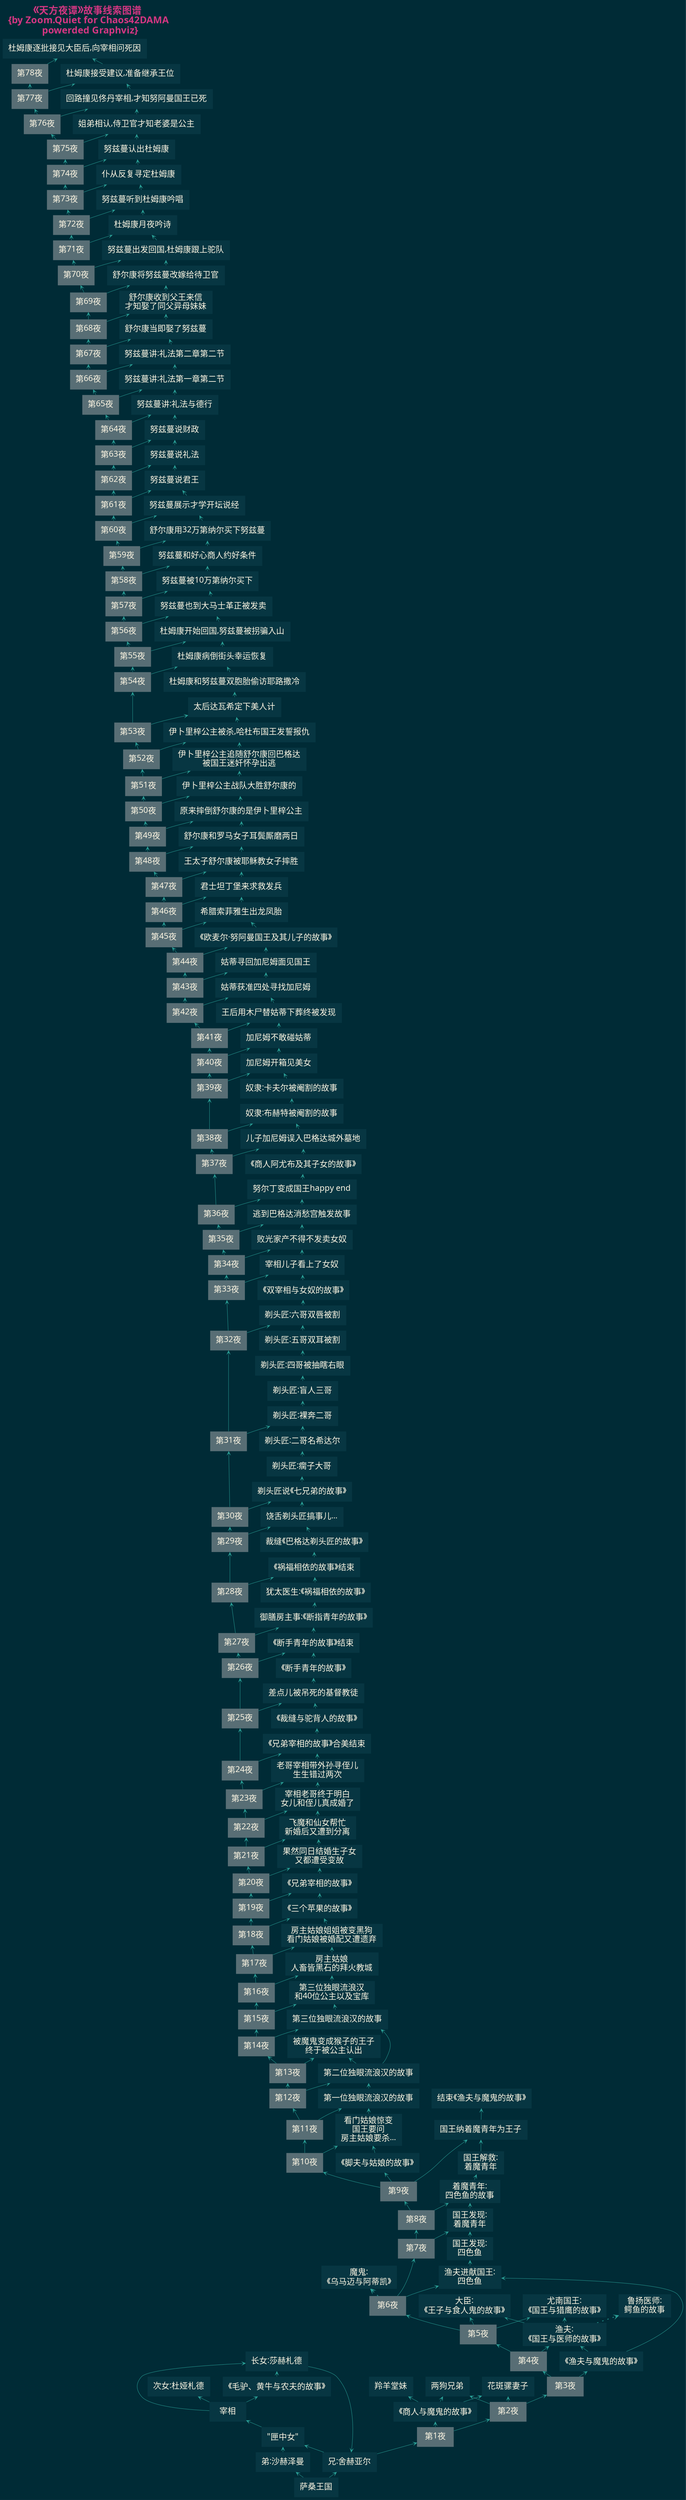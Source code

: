 digraph Alf_layla_wa_layla {
/*生成命令:
$ dot -Tjpeg Alf_layla_wa_layla0000.dot -o Alf_layla_wa_layla0000.jpg
 -Tcmapx -o map101camp1py_ch00.map
$ python ../dotools/gen2htm4io101camp.py -t ../dotools/tpl_idx.htm -i "101camp1py ch0 知识点图谱" -d map101camp1py_ch00.dot -o map101camp1py_ch00.html

##############################################################################
#   全局设定
##############################################################################
*/
    graph [label="《天方夜谭》故事线索图谱 \n{by Zoom.Quiet for Chaos42DAMA\n powerded Graphviz}"
        , fontsize=14.0
        , fontcolor="#D33682"
        , fontname="思源宋体 CN,Heavy"

        , labeljust="l",labelloc="t",center=1
        , ranksep=0.1,center=1,ratio=compress
        , rankdir=BT
        //, rankdir=LR
        , bgcolor="#002B36"
        , dpi = 200  /* 300 600 1200 */
        , outputorder="edgesfirst"
        ];

    node[fontsize=12.0,height=0.4
        , style="filled,setlinewidth(0.5)"
        , fillcolor="#073642"
        , fontcolor="#FDF6E3"
        , color=gray
        , shape=plaintext
        , fontname="更纱黑体 Mono SC Nerd"
        ];

    edge [fontsize=10.0
        , fontcolor="#EEE8D5"
        , color="#2AA198"
        , arrowsize=0.5,arrowhead=vee,arrowtail=none
        , style="setlinewidth(0.5)"
        ];

/*
##############################################################################
#   block relation
##############################################################################
*/


    ch0000_0  [label="萨桑王国"];
    ch0000_1  [label="兄:舍赫亚尔"];
    ch0000_2  [label="弟:沙赫泽曼"];
        ch0000_3  [label="\"匣中女\""];

    ch0000_3->ch0000_11;

    ch0000_11  [label="宰相"];
        ch0000_111  [label="长女:莎赫札德"];
        ch0000_112  [label="次女:杜娅札德"];
    ch0000_12  [label="《毛驴、黄牛与农夫的故事》"];

    ch0000_0->{ch0000_1,ch0000_2}->ch0000_3;
    ch0000_11->{ch0000_111,ch0000_112};
    ch0000_11->ch0000_12->ch0000_111;

    //ch0000_1->ch0000_11;

    ch0000_111->ch0000_1;
        ch0000_1->ch0001_0;
    ch0001_0  [label="第1夜",fillcolor="#586E75"];
        ch0001_1  [label="《商人与魔鬼的故事》"];
            ch0001_11  [label="羚羊堂妹"];
            ch0001_12  [label="两狗兄弟"];
            ch0001_13  [label="花斑骡妻子"];
    ch0001_0->ch0001_1->{ch0001_12,ch0001_13,ch0001_11};

    ch0001_0->ch0002_0;
    ch0002_0  [label="第2夜",fillcolor="#586E75"];
        ch0002_0->{ch0001_12,ch0001_13};

    ch0002_0->ch0003_0;
    ch0003_0  [label="第3夜",fillcolor="#586E75"];
        ch0003_1  [label="《渔夫与魔鬼的故事》"];
        ch0003_0->ch0003_1;

    ch0003_0->ch0004_0;
    ch0004_0  [label="第4夜",fillcolor="#586E75"];
        ch0003_11  [label="渔夫:\n《国王与医师的故事》"];

        ch0004_0->ch0003_11;
        ch0003_1->ch0003_11;
        ch0003_11->{ch0003_111,ch0003_112};

    ch0004_0->ch0005_0;
    ch0005_0  [label="第5夜",fillcolor="#586E75"];
        ch0003_111  [label="尤南国王:\n《国王与猎鹰的故事》"];
        ch0003_112  [label="大臣:\n《王子与食人鬼的故事》"];
        ch0003_113  [label="鲁扬医师:\n鳄鱼的故事"];

        ch0005_0->{ch0003_111,ch0003_112};
        ch0003_11->ch0003_113[style="dotted"];


    ch0005_0->ch0006_0;
    ch0006_0  [label="第6夜",fillcolor="#586E75"];
        ch0003_12  [label="魔鬼:\n《乌马迈与阿蒂凯》"];
        ch0003_13  [label="渔夫进献国王:\n四色鱼"];
        ch0003_131  [label="国王发现:\n四色鱼"];

        ch0006_0->ch0003_12[style="dotted"];
        {ch0006_0,ch0003_1}->ch0003_13;
        ch0003_13->ch0003_131;

    ch0006_0->ch0007_0;
    ch0007_0  [label="第7夜",fillcolor="#586E75"];
        ch0003_132  [label="国王发现:\n着魔青年"];

        {ch0003_131,ch0007_0}->ch0003_132;

    ch0007_0->ch0008_0;
    ch0008_0  [label="第8夜",fillcolor="#586E75"];
        ch0003_1321  [label="着魔青年:\n四色鱼的故事"];
        ch0003_133  [label="国王解救:\n着魔青年"];

        {ch0003_132,ch0008_0}->ch0003_1321;
        ch0003_1321->ch0003_133;

    ch0008_0->ch0009_0;
    ch0009_0  [label="第9夜",fillcolor="#586E75"];

        ch0003_134  [label="国王纳着魔青年为王子"];
        ch0003_2  [label="结束《渔夫与魔鬼的故事》"];
        ch0009_1  [label="《脚夫与姑娘的故事》"];

    {ch0009_0,ch0003_133}->ch0003_134->ch0003_2;
    ch0009_0->ch0009_1;

    ch0009_0->ch0010_0;
    ch0010_0  [label="第10夜",fillcolor="#586E75"];

        ch0009_11 [label="看门姑娘惊变\n国王要问\n房主姑娘要杀..."];
        {ch0009_1,ch0010_0}->ch0009_11;

    ch0010_0->ch0011_0;
    ch0011_0  [label="第11夜",fillcolor="#586E75"];

        ch0009_111 [label="第一位独眼流浪汉的故事"];
        {ch0009_11,ch0011_0}->ch0009_111;

    ch0011_0->ch0012_0;
    ch0012_0  [label="第12夜",fillcolor="#586E75"];

        ch0009_112 [label="第二位独眼流浪汉的故事"];
        {ch0009_111,ch0012_0}->ch0009_112;

    ch0012_0->ch0013_0;
    ch0013_0  [label="第13夜",fillcolor="#586E75"];

        ch0009_1121 [label="被魔鬼变成猴子的王子\n终于被公主认出"];
        {ch0009_112,ch0013_0}->ch0009_1121;

    ch0013_0->ch0014_0;
    ch0014_0  [label="第14夜",fillcolor="#586E75"];

        ch0009_113 [label="第三位独眼流浪汉的故事"];
        {ch0009_112,ch0014_0}->ch0009_113;

    ch0014_0->ch0015_0;
    ch0015_0  [label="第15夜",fillcolor="#586E75"];

        ch0009_114 [label="第三位独眼流浪汉\n和40位公主以及宝库"];
        {ch0009_113,ch0015_0}->ch0009_114;

    ch0015_0->ch0016_0;
    ch0016_0  [label="第16夜",fillcolor="#586E75"];

        ch0009_115 [label="房主姑娘\n人畜皆黑石的拜火教城"];
        {ch0009_114,ch0016_0}->ch0009_115;

    ch0016_0->ch0017_0;
    ch0017_0  [label="第17夜",fillcolor="#586E75"];

        ch0009_116 [label="房主姑娘姐姐被变黑狗\n看门姑娘被婚配又遭遗弃"];
        {ch0009_115,ch0017_0}->ch0009_116;

    ch0017_0->ch0018_0;
    ch0018_0  [label="第18夜",fillcolor="#586E75"];

        ch0018_1 [label="《三个苹果的故事》"];
        {ch0009_116,ch0018_0}->ch0018_1;

    ch0018_0->ch0019_0;
    ch0019_0  [label="第19夜",fillcolor="#586E75"];

        ch0019_1 [label="《兄弟宰相的故事》"];
        {ch0018_1,ch0019_0}->ch0019_1;

    ch0019_0->ch0020_0;
    ch0020_0  [label="第20夜",fillcolor="#586E75"];

        ch0019_11 [label="果然同日结婚生子女\n又都遭受变故"];
        {ch0019_1,ch0020_0}->ch0019_11;

    ch0020_0->ch0021_0;
    ch0021_0  [label="第21夜",fillcolor="#586E75"];

        ch0019_12 [label="飞魔和仙女帮忙\n新婚后又遭到分离"];
        {ch0019_11,ch0021_0}->ch0019_12;

    ch0021_0->ch0022_0;
    ch0022_0  [label="第22夜",fillcolor="#586E75"];

        ch0019_13 [label="宰相老哥终于明白\n女儿和侄儿真成婚了"];
        {ch0019_12,ch0022_0}->ch0019_13;

    ch0022_0->ch0023_0;
    ch0023_0  [label="第23夜",fillcolor="#586E75"];

        ch0019_14 [label="老哥宰相带外孙寻侄儿\n生生错过两次"];
        {ch0019_13,ch0023_0}->ch0019_14;

    ch0023_0->ch0024_0;
    ch0024_0  [label="第24夜",fillcolor="#586E75"];

        ch0019_15 [label="《兄弟宰相的故事》合美结束"];
        ch0024_1 [label="《裁缝与驼背人的故事》"];
        {ch0019_14,ch0024_0}->ch0019_15->ch0024_1;

    ch0024_0->ch0025_0;
    ch0025_0  [label="第25夜",fillcolor="#586E75"];

        ch0024_11 [label="差点儿被吊死的基督教徒"];
        ch0024_111 [label="《断手青年的故事》"];
        {ch0024_1,ch0025_0}->ch0024_11->ch0024_111;

    ch0025_0->ch0026_0;
    ch0026_0  [label="第26夜",fillcolor="#586E75"];

        ch0024_112 [label="《断手青年的故事》结束"];
        {ch0024_111,ch0026_0}->ch0024_112;

    ch0026_0->ch0027_0;
    ch0027_0  [label="第27夜",fillcolor="#586E75"];

        ch0024_12 [label="御膳房主事:《断指青年的故事》"];
        ch0024_13 [label="犹太医生:《祸福相依的故事》"];
        {ch0024_112,ch0027_0}->ch0024_12->ch0024_13;

    ch0027_0->ch0028_0;
    ch0028_0  [label="第28夜",fillcolor="#586E75"];

        ch0024_131 [label="《祸福相依的故事》结束"];
        ch0024_14 [label="裁缝《巴格达剃头匠的故事》"];
        {ch0024_13,ch0028_0}->ch0024_131->ch0024_14;

    ch0028_0->ch0029_0;
    ch0029_0  [label="第29夜",fillcolor="#586E75"];

        ch0024_141 [label="饶舌剃头匠搞事儿..."];
        {ch0024_14,ch0029_0}->ch0024_141;

    ch0029_0->ch0030_0;
    ch0030_0  [label="第30夜",fillcolor="#586E75"];

        ch0024_142 [label="剃头匠说《七兄弟的故事》"];
        ch0024_1421 [label="剃头匠:瘸子大哥"];
        ch0024_1422 [label="剃头匠:二哥名希达尔"];
        {ch0024_141,ch0030_0}->ch0024_142->ch0024_1421->ch0024_1422;

    ch0030_0->ch0031_0;
    ch0031_0  [label="第31夜",fillcolor="#586E75"];

        ch0024_14221 [label="剃头匠:裸奔二哥"];
        ch0024_1423 [label="剃头匠:盲人三哥"];
        ch0024_1424 [label="剃头匠:四哥被抽瞎右眼"];
        ch0024_1425 [label="剃头匠:五哥双耳被割"];
        {ch0024_1422,ch0031_0}->ch0024_14221->ch0024_1423->ch0024_1424->ch0024_1425;

    ch0031_0->ch0032_0;
    ch0032_0  [label="第32夜",fillcolor="#586E75"];

        ch0024_1426 [label="剃头匠:六哥双唇被割"];
        ch0032_1 [label="《双宰相与女奴的故事》"];
        {ch0024_1425,ch0032_0}->ch0024_1426->ch0032_1;

    ch0032_0->ch0033_0;
    ch0033_0  [label="第33夜",fillcolor="#586E75"];

        ch0032_11 [label="宰相儿子看上了女奴"];
        {ch0032_1,ch0033_0}->ch0032_11;

    ch0033_0->ch0034_0;
    ch0034_0  [label="第34夜",fillcolor="#586E75"];

        ch0032_12 [label="败光家产不得不发卖女奴"];
        {ch0032_11,ch0034_0}->ch0032_12;

    ch0034_0->ch0035_0;
    ch0035_0  [label="第35夜",fillcolor="#586E75"];

        ch0032_13 [label="逃到巴格达消愁宫触发故事"];
        {ch0032_12,ch0035_0}->ch0032_13;

    ch0035_0->ch0036_0;
    ch0036_0  [label="第36夜",fillcolor="#586E75"];

        ch0032_14 [label="努尔丁变成国王happy end"];
        ch0036_1 [label="《商人阿尤布及其子女的故事》"];
        {ch0032_13,ch0036_0}->ch0032_14->ch0036_1;

    ch0036_0->ch0037_0;
    ch0037_0  [label="第37夜",fillcolor="#586E75"];

        ch0036_11 [label="儿子加尼姆误入巴格达城外墓地"];
        {ch0036_1,ch0037_0}->ch0036_11;

    ch0037_0->ch0038_0;
    ch0038_0  [label="第38夜",fillcolor="#586E75"];

        ch0036_12 [label="奴隶:布赫特被阉割的故事"];
        ch0036_13 [label="奴隶:卡夫尔被阉割的故事"];
        {ch0036_11,ch0038_0}->ch0036_12->ch0036_13;

    ch0038_0->ch0039_0;
    ch0039_0  [label="第39夜",fillcolor="#586E75"];

        ch0036_14 [label="加尼姆开箱见美女"];
        {ch0036_13,ch0039_0}->ch0036_14;

    ch0039_0->ch0040_0;
    ch0040_0  [label="第40夜",fillcolor="#586E75"];

        ch0036_15 [label="加尼姆不敢碰姑蒂"];
        {ch0036_14,ch0040_0}->ch0036_15;

    ch0040_0->ch0041_0;
    ch0041_0  [label="第41夜",fillcolor="#586E75"];

        ch0036_16 [label="王后用木尸替姑蒂下葬终被发现"];
        {ch0036_15,ch0041_0}->ch0036_16;

    ch0041_0->ch0042_0;
    ch0042_0  [label="第42夜",fillcolor="#586E75"];

        ch0036_17 [label="姑蒂获准四处寻找加尼姆"];
        {ch0036_16,ch0042_0}->ch0036_17;

    ch0042_0->ch0043_0;
    ch0043_0  [label="第43夜",fillcolor="#586E75"];

        ch0036_18 [label="姑蒂寻回加尼姆面见国王"];
        {ch0036_17,ch0043_0}->ch0036_18;

    ch0043_0->ch0044_0;
    ch0044_0  [label="第44夜",fillcolor="#586E75"];

        ch0044_1 [label="《欧麦尔·努阿曼国王及其儿子的故事》"];
        {ch0036_18,ch0044_0}->ch0044_1;

    ch0044_0->ch0045_0;
    ch0045_0  [label="第45夜",fillcolor="#586E75"];

        ch0044_11 [label="希腊索菲雅生出龙凤胎"];
        {ch0044_1,ch0045_0}->ch0044_11;

    ch0045_0->ch0046_0;
    ch0046_0  [label="第46夜",fillcolor="#586E75"];

        ch0044_12 [label="君士坦丁堡来求救发兵"];
        {ch0044_11,ch0046_0}->ch0044_12;

    ch0046_0->ch0047_0;
    ch0047_0  [label="第47夜",fillcolor="#586E75"];

        ch0044_13 [label="王太子舒尔康被耶稣教女子摔胜"];
        {ch0044_12,ch0047_0}->ch0044_13;

    ch0047_0->ch0048_0;
    ch0048_0  [label="第48夜",fillcolor="#586E75"];

        ch0044_14 [label="舒尔康和罗马女子耳鬓厮磨两日"];
        {ch0044_13,ch0048_0}->ch0044_14;

    ch0048_0->ch0049_0;
    ch0049_0  [label="第49夜",fillcolor="#586E75"];

        ch0044_15 [label="原来摔倒舒尔康的是伊卜里梓公主"];
        {ch0044_14,ch0049_0}->ch0044_15;


    ch0049_0->ch0050_0;
    ch0050_0  [label="第50夜",fillcolor="#586E75"];

        ch0044_16 [label="伊卜里梓公主战队大胜舒尔康的"];
        {ch0044_15,ch0050_0}->ch0044_16;


    ch0050_0->ch0051_0;
    ch0051_0  [label="第51夜",fillcolor="#586E75"];

        ch0044_17 [label="伊卜里梓公主追随舒尔康回巴格达\n被国王迷奷怀孕出逃"];
        {ch0044_16,ch0051_0}->ch0044_17;

    ch0051_0->ch0052_0;
    ch0052_0  [label="第52夜",fillcolor="#586E75"];

        ch0044_18 [label="伊卜里梓公主被杀,哈杜布国王发誓报仇"];
        {ch0044_17,ch0052_0}->ch0044_18;

    ch0052_0->ch0053_0;
    ch0053_0  [label="第53夜",fillcolor="#586E75"];

        ch0044_19 [label="太后达瓦希定下美人计"];
        ch0044_20 [label="杜姆康和努兹蔓双胞胎偷访耶路撒冷"];
        {ch0044_18,ch0053_0}->ch0044_19->ch0044_20;

    ch0053_0->ch0054_0;
    ch0054_0  [label="第54夜",fillcolor="#586E75"];

        ch0044_21 [label="杜姆康病倒街头幸运恢复"];
        {ch0044_20,ch0054_0}->ch0044_21

    ch0054_0->ch0055_0;
    ch0055_0  [label="第55夜",fillcolor="#586E75"];

        ch0044_22 [label="杜姆康开始回国,努兹蔓被拐骗入山"];
        {ch0044_21,ch0055_0}->ch0044_22

    ch0055_0->ch0056_0;
    ch0056_0  [label="第56夜",fillcolor="#586E75"];

        ch0044_23 [label="努兹蔓也到大马士革正被发卖"];
        {ch0044_22,ch0056_0}->ch0044_23

    ch0056_0->ch0057_0;
    ch0057_0  [label="第57夜",fillcolor="#586E75"];

        ch0044_24 [label="努兹蔓被10万第纳尔买下"];
        {ch0044_23,ch0057_0}->ch0044_24

    ch0057_0->ch0058_0;
    ch0058_0  [label="第58夜",fillcolor="#586E75"];

        ch0044_25 [label="努兹蔓和好心商人约好条件"];
        {ch0044_24,ch0058_0}->ch0044_25

    ch0058_0->ch0059_0;
    ch0059_0  [label="第59夜",fillcolor="#586E75"];

        ch0044_26 [label="舒尔康用32万第纳尔买下努兹蔓"];
        {ch0044_25,ch0059_0}->ch0044_26

    ch0059_0->ch0060_0;
    ch0060_0  [label="第60夜",fillcolor="#586E75"];

        ch0044_27 [label="努兹蔓展示才学开坛说经"];
        {ch0044_26,ch0060_0}->ch0044_27

    ch0060_0->ch0061_0;
    ch0061_0  [label="第61夜",fillcolor="#586E75"];

        ch0044_28 [label="努兹蔓说君王"];
        {ch0044_27,ch0061_0}->ch0044_28

    ch0061_0->ch0062_0;
    ch0062_0  [label="第62夜",fillcolor="#586E75"];

        ch0044_29 [label="努兹蔓说礼法"];
        {ch0044_28,ch0062_0}->ch0044_29

    ch0062_0->ch0063_0;
    ch0063_0  [label="第63夜",fillcolor="#586E75"];

        ch0044_30 [label="努兹蔓说财政"];
        {ch0044_29,ch0063_0}->ch0044_30

    ch0063_0->ch0064;
    ch0064  [label="第64夜",fillcolor="#586E75"];

        ch0044_31 [label="努兹蔓讲:礼法与德行"];
        {ch0044_30,ch0064}->ch0044_31

    ch0064->ch0065;
    ch0065  [label="第65夜",fillcolor="#586E75"];

        ch0044_32 [label="努兹蔓讲:礼法第一章第二节"];
        {ch0044_31,ch0065}->ch0044_32

    ch0065->ch0066;
    ch0066  [label="第66夜",fillcolor="#586E75"];

        ch0044_33 [label="努兹蔓讲:礼法第二章第二节"];
        {ch0044_32,ch0066}->ch0044_33

    ch0066->ch0067;
    ch0067  [label="第67夜",fillcolor="#586E75"];

        ch0044_34 [label="舒尔康当即娶了努兹蔓"];
        {ch0044_33,ch0067}->ch0044_34

    ch0067->ch0068;
    ch0068  [label="第68夜",fillcolor="#586E75"];

        ch0044_35 [label="舒尔康收到父王来信\n才知娶了同父异母妹妹"];
        {ch0044_34,ch0068}->ch0044_35

    ch0068->ch0069;
    ch0069  [label="第69夜",fillcolor="#586E75"];

        ch0044_36 [label="舒尔康将努兹蔓改嫁给待卫官"];
        {ch0044_35,ch0069}->ch0044_36

    ch0069->ch0070;
    ch0070  [label="第70夜",fillcolor="#586E75"];

        ch0044_37 [label="努兹蔓出发回国,杜姆康跟上驼队"];
        {ch0044_36,ch0070}->ch0044_37

    ch0070->ch0071;
    ch0071 [label="第71夜",fillcolor="#586E75"];

        ch0044_38 [label="杜姆康月夜吟诗"];
        {ch0044_37,ch0071}->ch0044_38

    ch0071->ch0072;
    ch0072 [label="第72夜",fillcolor="#586E75"];

        ch0044_39 [label="努兹蔓听到杜姆康吟唱"];
        {ch0044_38,ch0072}->ch0044_39

    ch0072->ch0073;
    ch0073 [label="第73夜",fillcolor="#586E75"];

        ch0044_40 [label="仆从反复寻定杜姆康"];
        {ch0044_39,ch0073}->ch0044_40

    ch0073->ch0074;
    ch0074 [label="第74夜",fillcolor="#586E75"];

        ch0044_41 [label="努兹蔓认出杜姆康"];
        {ch0044_40,ch0074}->ch0044_41

    ch0074->ch0075;
    ch0075 [label="第75夜",fillcolor="#586E75"];

        ch0044_42 [label="姐弟相认,侍卫官才知老婆是公主"];
        {ch0044_41,ch0075}->ch0044_42

    ch0075->ch0076;
    ch0076 [label="第76夜",fillcolor="#586E75"];

        ch0044_43 [label="回路撞见佟丹宰相,才知努阿曼国王已死"];
        {ch0044_42,ch0076}->ch0044_43

    ch0076->ch0077;
    ch0077 [label="第77夜",fillcolor="#586E75"];

        ch0044_44 [label="杜姆康接受建议,准备继承王位"];
        {ch0044_43,ch0077}->ch0044_44

    ch0077->ch0078;
    ch0078 [label="第78夜",fillcolor="#586E75"];

        ch0044_45 [label="杜姆康逐批接见大臣后,向宰相问死因"];
        {ch0044_44,ch0078}->ch0044_45





##############################################################################
#   global relation
##############################################################################


}